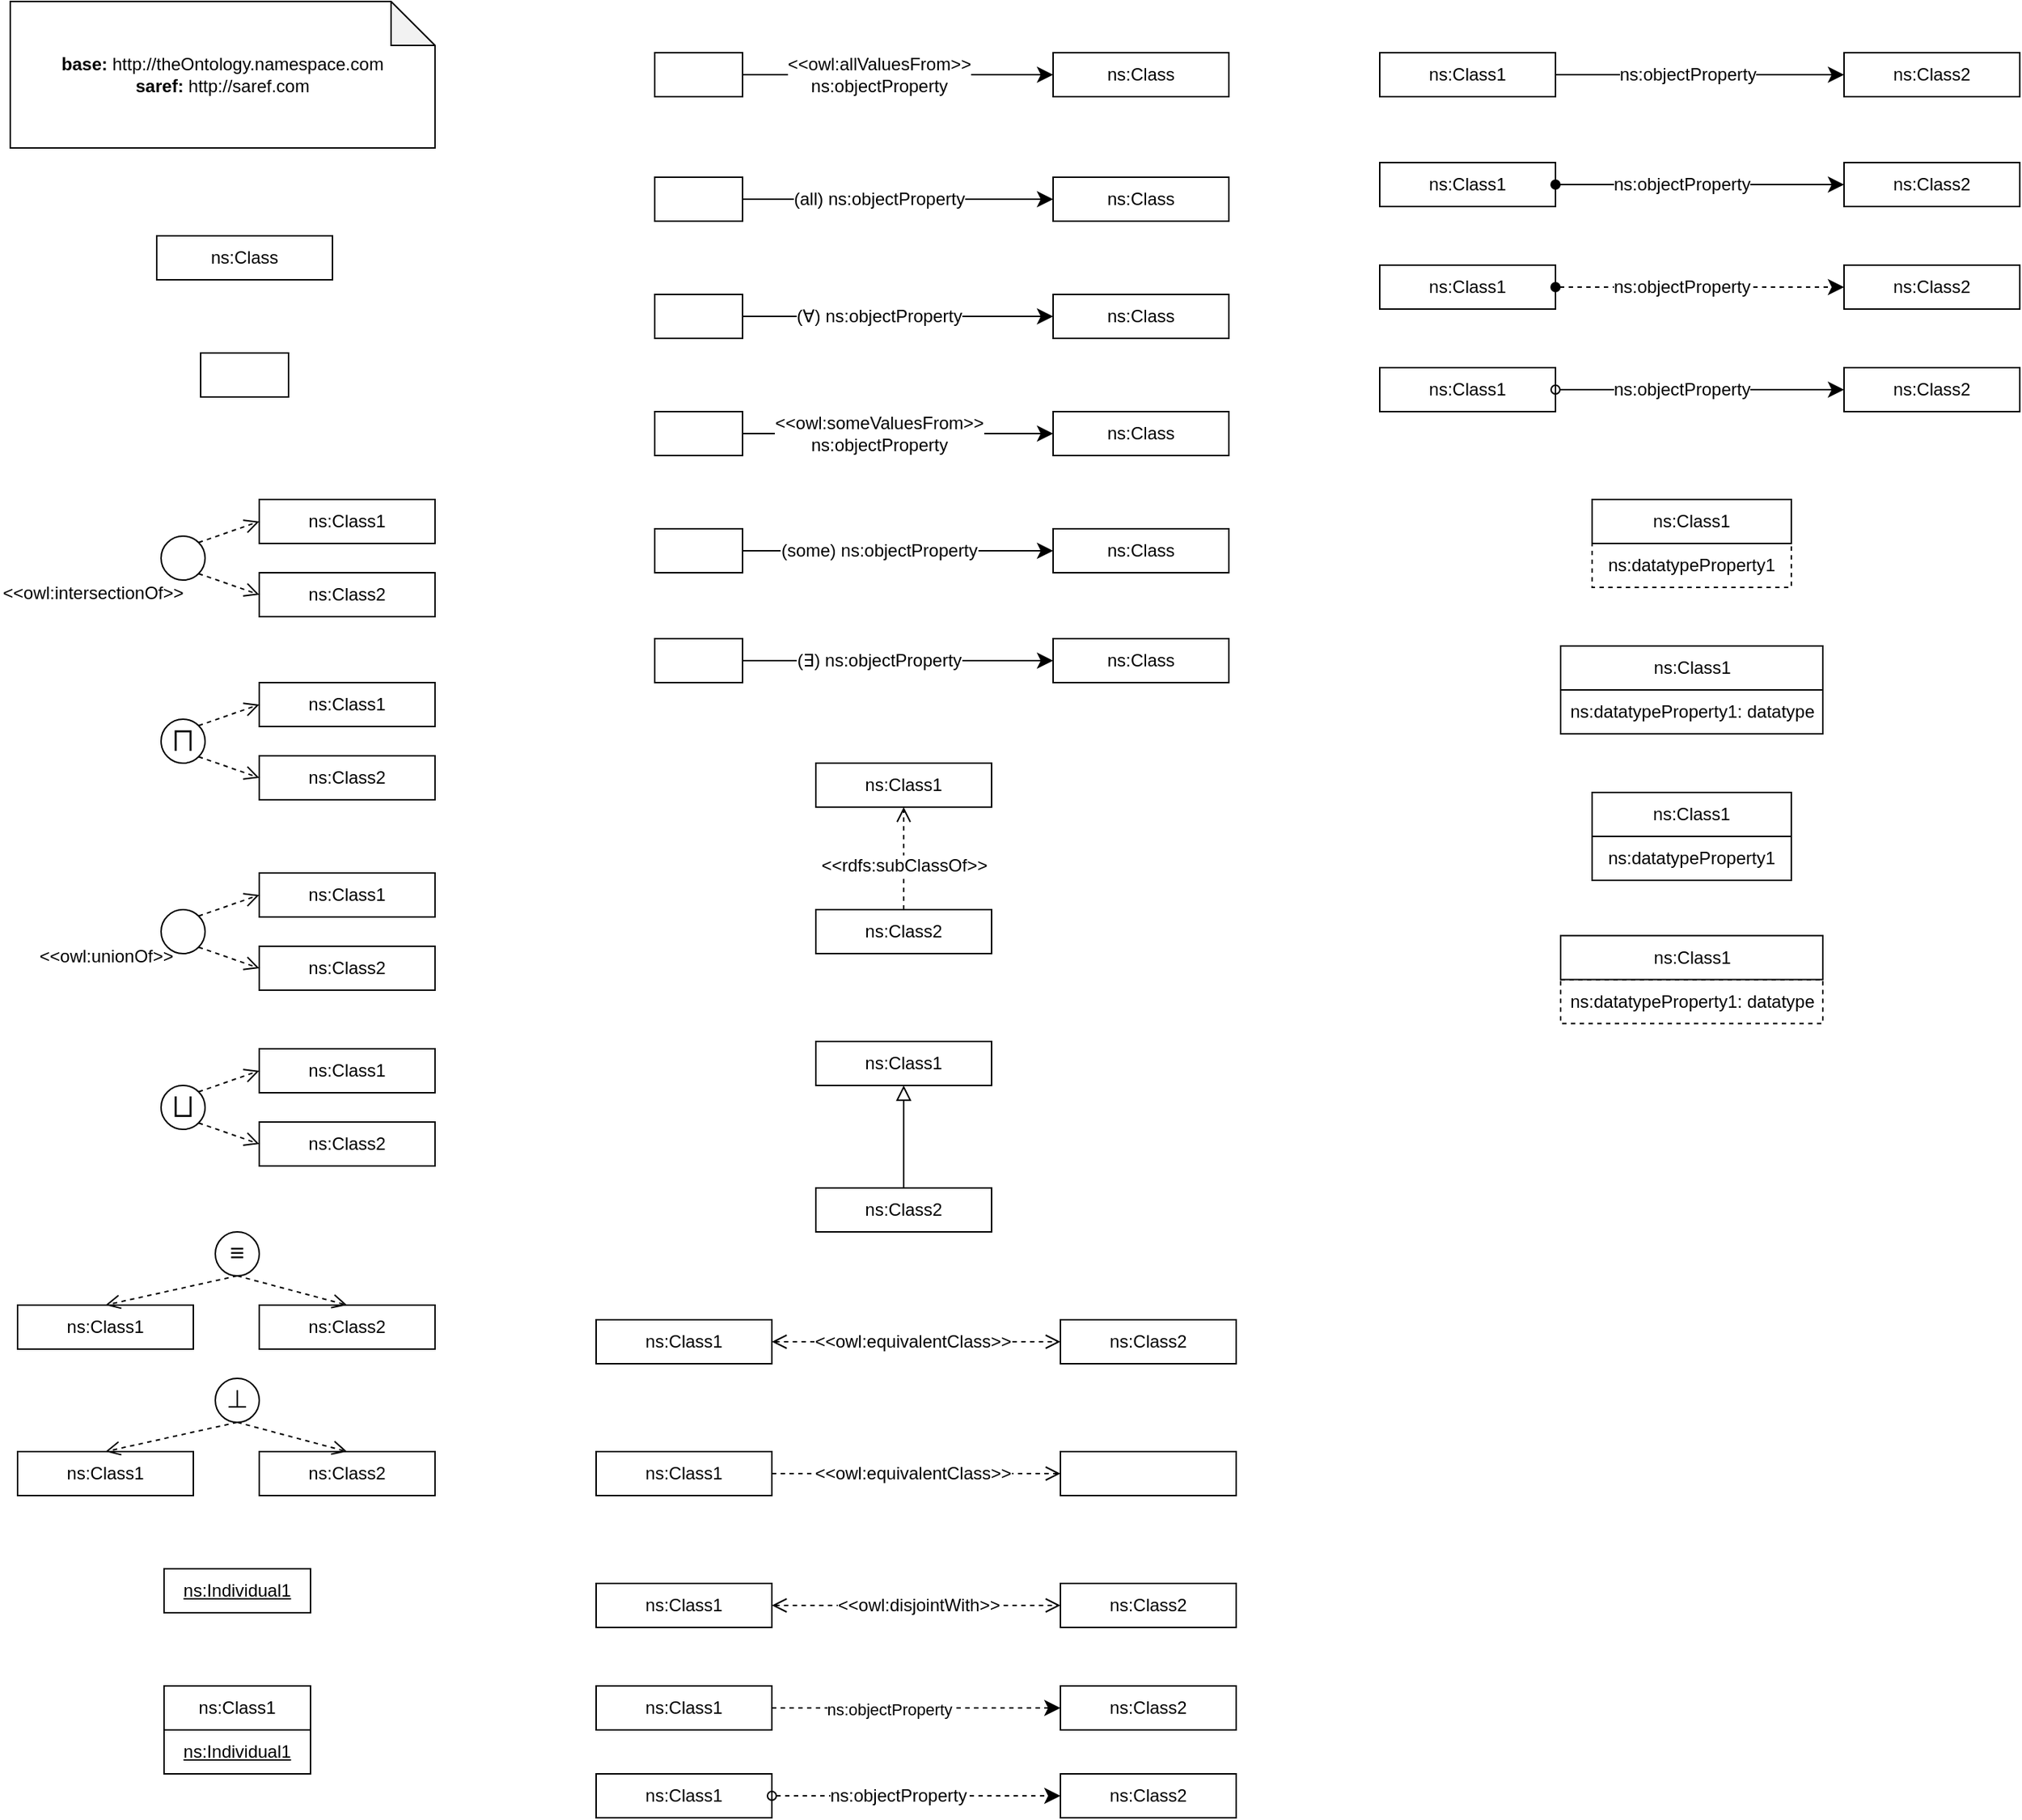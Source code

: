 <mxfile version="13.0.7" type="device"><diagram id="vLfYv7ldtUA15-8ShO6o" name="Page-1"><mxGraphModel dx="1426" dy="368" grid="1" gridSize="10" guides="1" tooltips="1" connect="1" arrows="1" fold="1" page="1" pageScale="1" pageWidth="827" pageHeight="1169" math="0" shadow="0"><root><mxCell id="0"/><mxCell id="1" parent="0"/><mxCell id="CpH8E8CzqwjmlPlX2AbG-1" value="&lt;div&gt;&lt;b&gt;base:&lt;/b&gt; http://theOntology.namespace.com&lt;/div&gt;&lt;div&gt;&lt;b&gt;saref:&lt;/b&gt; http://saref.com&lt;br&gt;&lt;/div&gt;" style="shape=note;whiteSpace=wrap;html=1;backgroundOutline=1;darkOpacity=0.05;" parent="1" vertex="1"><mxGeometry x="-740" y="40" width="290" height="100" as="geometry"/></mxCell><mxCell id="CpH8E8CzqwjmlPlX2AbG-3" value="" style="rounded=0;whiteSpace=wrap;html=1;snapToPoint=1;points=[[0.1,0],[0.2,0],[0.3,0],[0.4,0],[0.5,0],[0.6,0],[0.7,0],[0.8,0],[0.9,0],[0,0.1],[0,0.3],[0,0.5],[0,0.7],[0,0.9],[0.1,1],[0.2,1],[0.3,1],[0.4,1],[0.5,1],[0.6,1],[0.7,1],[0.8,1],[0.9,1],[1,0.1],[1,0.3],[1,0.5],[1,0.7],[1,0.9]];" parent="1" vertex="1"><mxGeometry x="-610" y="280" width="60" height="30" as="geometry"/></mxCell><mxCell id="RESOcm9XXwlTonsWA9ML-3" value="" style="ellipse;whiteSpace=wrap;html=1;aspect=fixed;" parent="1" vertex="1"><mxGeometry x="-637" y="405" width="30" height="30" as="geometry"/></mxCell><mxCell id="RESOcm9XXwlTonsWA9ML-4" value="ns:Class1" style="rounded=0;whiteSpace=wrap;html=1;snapToPoint=1;points=[[0.1,0],[0.2,0],[0.3,0],[0.4,0],[0.5,0],[0.6,0],[0.7,0],[0.8,0],[0.9,0],[0,0.1],[0,0.3],[0,0.5],[0,0.7],[0,0.9],[0.1,1],[0.2,1],[0.3,1],[0.4,1],[0.5,1],[0.6,1],[0.7,1],[0.8,1],[0.9,1],[1,0.1],[1,0.3],[1,0.5],[1,0.7],[1,0.9]];" parent="1" vertex="1"><mxGeometry x="-570" y="380" width="120" height="30" as="geometry"/></mxCell><mxCell id="RESOcm9XXwlTonsWA9ML-5" value="ns:Class2" style="rounded=0;whiteSpace=wrap;html=1;snapToPoint=1;points=[[0.1,0],[0.2,0],[0.3,0],[0.4,0],[0.5,0],[0.6,0],[0.7,0],[0.8,0],[0.9,0],[0,0.1],[0,0.3],[0,0.5],[0,0.7],[0,0.9],[0.1,1],[0.2,1],[0.3,1],[0.4,1],[0.5,1],[0.6,1],[0.7,1],[0.8,1],[0.9,1],[1,0.1],[1,0.3],[1,0.5],[1,0.7],[1,0.9]];" parent="1" vertex="1"><mxGeometry x="-570" y="430" width="120" height="30" as="geometry"/></mxCell><mxCell id="RESOcm9XXwlTonsWA9ML-6" value="" style="endArrow=open;html=1;fontColor=#000099;exitX=1;exitY=0;exitDx=0;exitDy=0;endFill=0;dashed=1;entryX=0;entryY=0.5;entryDx=0;entryDy=0;endSize=8;" parent="1" source="RESOcm9XXwlTonsWA9ML-3" target="RESOcm9XXwlTonsWA9ML-4" edge="1"><mxGeometry width="50" height="50" relative="1" as="geometry"><mxPoint x="-785" y="430" as="sourcePoint"/><mxPoint x="-627" y="430" as="targetPoint"/></mxGeometry></mxCell><mxCell id="RESOcm9XXwlTonsWA9ML-7" value="" style="endArrow=open;html=1;fontColor=#000099;exitX=1;exitY=1;exitDx=0;exitDy=0;endFill=0;dashed=1;entryX=0;entryY=0.5;entryDx=0;entryDy=0;endSize=8;" parent="1" source="RESOcm9XXwlTonsWA9ML-3" target="RESOcm9XXwlTonsWA9ML-5" edge="1"><mxGeometry width="50" height="50" relative="1" as="geometry"><mxPoint x="-601.393" y="419.393" as="sourcePoint"/><mxPoint x="-560" y="405" as="targetPoint"/></mxGeometry></mxCell><mxCell id="RESOcm9XXwlTonsWA9ML-8" value="&amp;lt;&amp;lt;owl:intersectionOf&amp;gt;&amp;gt;" style="text;whiteSpace=wrap;html=1;" parent="1" vertex="1"><mxGeometry x="-747" y="430" width="150" height="30" as="geometry"/></mxCell><mxCell id="RESOcm9XXwlTonsWA9ML-9" value="&lt;font style=&quot;font-size: 17px;&quot;&gt;⨅&lt;/font&gt;" style="ellipse;whiteSpace=wrap;html=1;aspect=fixed;fontSize=17;" parent="1" vertex="1"><mxGeometry x="-637" y="530" width="30" height="30" as="geometry"/></mxCell><mxCell id="RESOcm9XXwlTonsWA9ML-10" value="ns:Class1" style="rounded=0;whiteSpace=wrap;html=1;snapToPoint=1;points=[[0.1,0],[0.2,0],[0.3,0],[0.4,0],[0.5,0],[0.6,0],[0.7,0],[0.8,0],[0.9,0],[0,0.1],[0,0.3],[0,0.5],[0,0.7],[0,0.9],[0.1,1],[0.2,1],[0.3,1],[0.4,1],[0.5,1],[0.6,1],[0.7,1],[0.8,1],[0.9,1],[1,0.1],[1,0.3],[1,0.5],[1,0.7],[1,0.9]];" parent="1" vertex="1"><mxGeometry x="-570" y="505" width="120" height="30" as="geometry"/></mxCell><mxCell id="RESOcm9XXwlTonsWA9ML-11" value="ns:Class2" style="rounded=0;whiteSpace=wrap;html=1;snapToPoint=1;points=[[0.1,0],[0.2,0],[0.3,0],[0.4,0],[0.5,0],[0.6,0],[0.7,0],[0.8,0],[0.9,0],[0,0.1],[0,0.3],[0,0.5],[0,0.7],[0,0.9],[0.1,1],[0.2,1],[0.3,1],[0.4,1],[0.5,1],[0.6,1],[0.7,1],[0.8,1],[0.9,1],[1,0.1],[1,0.3],[1,0.5],[1,0.7],[1,0.9]];" parent="1" vertex="1"><mxGeometry x="-570" y="555" width="120" height="30" as="geometry"/></mxCell><mxCell id="RESOcm9XXwlTonsWA9ML-12" value="" style="endArrow=open;html=1;fontColor=#000099;exitX=1;exitY=0;exitDx=0;exitDy=0;endFill=0;dashed=1;entryX=0;entryY=0.5;entryDx=0;entryDy=0;endSize=8;" parent="1" source="RESOcm9XXwlTonsWA9ML-9" target="RESOcm9XXwlTonsWA9ML-10" edge="1"><mxGeometry width="50" height="50" relative="1" as="geometry"><mxPoint x="-785" y="555" as="sourcePoint"/><mxPoint x="-627" y="555" as="targetPoint"/></mxGeometry></mxCell><mxCell id="RESOcm9XXwlTonsWA9ML-13" value="" style="endArrow=open;html=1;fontColor=#000099;exitX=1;exitY=1;exitDx=0;exitDy=0;endFill=0;dashed=1;entryX=0;entryY=0.5;entryDx=0;entryDy=0;endSize=8;" parent="1" source="RESOcm9XXwlTonsWA9ML-9" target="RESOcm9XXwlTonsWA9ML-11" edge="1"><mxGeometry width="50" height="50" relative="1" as="geometry"><mxPoint x="-601.393" y="544.393" as="sourcePoint"/><mxPoint x="-560" y="530" as="targetPoint"/></mxGeometry></mxCell><mxCell id="RESOcm9XXwlTonsWA9ML-14" value="" style="ellipse;whiteSpace=wrap;html=1;aspect=fixed;" parent="1" vertex="1"><mxGeometry x="-637" y="660" width="30" height="30" as="geometry"/></mxCell><mxCell id="RESOcm9XXwlTonsWA9ML-15" value="ns:Class1" style="rounded=0;whiteSpace=wrap;html=1;snapToPoint=1;points=[[0.1,0],[0.2,0],[0.3,0],[0.4,0],[0.5,0],[0.6,0],[0.7,0],[0.8,0],[0.9,0],[0,0.1],[0,0.3],[0,0.5],[0,0.7],[0,0.9],[0.1,1],[0.2,1],[0.3,1],[0.4,1],[0.5,1],[0.6,1],[0.7,1],[0.8,1],[0.9,1],[1,0.1],[1,0.3],[1,0.5],[1,0.7],[1,0.9]];" parent="1" vertex="1"><mxGeometry x="-570" y="635" width="120" height="30" as="geometry"/></mxCell><mxCell id="RESOcm9XXwlTonsWA9ML-16" value="ns:Class2" style="rounded=0;whiteSpace=wrap;html=1;snapToPoint=1;points=[[0.1,0],[0.2,0],[0.3,0],[0.4,0],[0.5,0],[0.6,0],[0.7,0],[0.8,0],[0.9,0],[0,0.1],[0,0.3],[0,0.5],[0,0.7],[0,0.9],[0.1,1],[0.2,1],[0.3,1],[0.4,1],[0.5,1],[0.6,1],[0.7,1],[0.8,1],[0.9,1],[1,0.1],[1,0.3],[1,0.5],[1,0.7],[1,0.9]];" parent="1" vertex="1"><mxGeometry x="-570" y="685" width="120" height="30" as="geometry"/></mxCell><mxCell id="RESOcm9XXwlTonsWA9ML-17" value="" style="endArrow=open;html=1;fontColor=#000099;exitX=1;exitY=0;exitDx=0;exitDy=0;endFill=0;dashed=1;entryX=0;entryY=0.5;entryDx=0;entryDy=0;endSize=8;" parent="1" source="RESOcm9XXwlTonsWA9ML-14" target="RESOcm9XXwlTonsWA9ML-15" edge="1"><mxGeometry width="50" height="50" relative="1" as="geometry"><mxPoint x="-785" y="685" as="sourcePoint"/><mxPoint x="-627" y="685" as="targetPoint"/></mxGeometry></mxCell><mxCell id="RESOcm9XXwlTonsWA9ML-18" value="" style="endArrow=open;html=1;fontColor=#000099;exitX=1;exitY=1;exitDx=0;exitDy=0;endFill=0;dashed=1;entryX=0;entryY=0.5;entryDx=0;entryDy=0;endSize=8;" parent="1" source="RESOcm9XXwlTonsWA9ML-14" target="RESOcm9XXwlTonsWA9ML-16" edge="1"><mxGeometry width="50" height="50" relative="1" as="geometry"><mxPoint x="-601.393" y="674.393" as="sourcePoint"/><mxPoint x="-560" y="660" as="targetPoint"/></mxGeometry></mxCell><mxCell id="RESOcm9XXwlTonsWA9ML-19" value="&amp;lt;&amp;lt;owl:unionOf&amp;gt;&amp;gt;" style="text;whiteSpace=wrap;html=1;" parent="1" vertex="1"><mxGeometry x="-722" y="677.75" width="120" height="30" as="geometry"/></mxCell><mxCell id="RESOcm9XXwlTonsWA9ML-20" value="ns:Class" style="rounded=0;whiteSpace=wrap;html=1;snapToPoint=1;points=[[0.1,0],[0.2,0],[0.3,0],[0.4,0],[0.5,0],[0.6,0],[0.7,0],[0.8,0],[0.9,0],[0,0.1],[0,0.3],[0,0.5],[0,0.7],[0,0.9],[0.1,1],[0.2,1],[0.3,1],[0.4,1],[0.5,1],[0.6,1],[0.7,1],[0.8,1],[0.9,1],[1,0.1],[1,0.3],[1,0.5],[1,0.7],[1,0.9]];" parent="1" vertex="1"><mxGeometry x="-640" y="200" width="120" height="30" as="geometry"/></mxCell><mxCell id="RESOcm9XXwlTonsWA9ML-21" value="&lt;span class=&quot;st&quot;&gt;⨆&lt;/span&gt;" style="ellipse;whiteSpace=wrap;html=1;aspect=fixed;fontSize=17;" parent="1" vertex="1"><mxGeometry x="-637" y="780" width="30" height="30" as="geometry"/></mxCell><mxCell id="RESOcm9XXwlTonsWA9ML-22" value="ns:Class1" style="rounded=0;whiteSpace=wrap;html=1;snapToPoint=1;points=[[0.1,0],[0.2,0],[0.3,0],[0.4,0],[0.5,0],[0.6,0],[0.7,0],[0.8,0],[0.9,0],[0,0.1],[0,0.3],[0,0.5],[0,0.7],[0,0.9],[0.1,1],[0.2,1],[0.3,1],[0.4,1],[0.5,1],[0.6,1],[0.7,1],[0.8,1],[0.9,1],[1,0.1],[1,0.3],[1,0.5],[1,0.7],[1,0.9]];" parent="1" vertex="1"><mxGeometry x="-570" y="755" width="120" height="30" as="geometry"/></mxCell><mxCell id="RESOcm9XXwlTonsWA9ML-23" value="ns:Class2" style="rounded=0;whiteSpace=wrap;html=1;snapToPoint=1;points=[[0.1,0],[0.2,0],[0.3,0],[0.4,0],[0.5,0],[0.6,0],[0.7,0],[0.8,0],[0.9,0],[0,0.1],[0,0.3],[0,0.5],[0,0.7],[0,0.9],[0.1,1],[0.2,1],[0.3,1],[0.4,1],[0.5,1],[0.6,1],[0.7,1],[0.8,1],[0.9,1],[1,0.1],[1,0.3],[1,0.5],[1,0.7],[1,0.9]];" parent="1" vertex="1"><mxGeometry x="-570" y="805" width="120" height="30" as="geometry"/></mxCell><mxCell id="RESOcm9XXwlTonsWA9ML-24" value="" style="endArrow=open;html=1;fontColor=#000099;exitX=1;exitY=0;exitDx=0;exitDy=0;endFill=0;dashed=1;entryX=0;entryY=0.5;entryDx=0;entryDy=0;endSize=8;" parent="1" source="RESOcm9XXwlTonsWA9ML-21" target="RESOcm9XXwlTonsWA9ML-22" edge="1"><mxGeometry width="50" height="50" relative="1" as="geometry"><mxPoint x="-785" y="805" as="sourcePoint"/><mxPoint x="-627" y="805" as="targetPoint"/></mxGeometry></mxCell><mxCell id="RESOcm9XXwlTonsWA9ML-25" value="" style="endArrow=open;html=1;fontColor=#000099;exitX=1;exitY=1;exitDx=0;exitDy=0;endFill=0;dashed=1;entryX=0;entryY=0.5;entryDx=0;entryDy=0;endSize=8;" parent="1" source="RESOcm9XXwlTonsWA9ML-21" target="RESOcm9XXwlTonsWA9ML-23" edge="1"><mxGeometry width="50" height="50" relative="1" as="geometry"><mxPoint x="-601.393" y="794.393" as="sourcePoint"/><mxPoint x="-560" y="780" as="targetPoint"/></mxGeometry></mxCell><mxCell id="RESOcm9XXwlTonsWA9ML-26" value="≡" style="ellipse;whiteSpace=wrap;html=1;aspect=fixed;fontSize=17;" parent="1" vertex="1"><mxGeometry x="-600" y="880" width="30" height="30" as="geometry"/></mxCell><mxCell id="RESOcm9XXwlTonsWA9ML-27" value="ns:Class1" style="rounded=0;whiteSpace=wrap;html=1;snapToPoint=1;points=[[0.1,0],[0.2,0],[0.3,0],[0.4,0],[0.5,0],[0.6,0],[0.7,0],[0.8,0],[0.9,0],[0,0.1],[0,0.3],[0,0.5],[0,0.7],[0,0.9],[0.1,1],[0.2,1],[0.3,1],[0.4,1],[0.5,1],[0.6,1],[0.7,1],[0.8,1],[0.9,1],[1,0.1],[1,0.3],[1,0.5],[1,0.7],[1,0.9]];" parent="1" vertex="1"><mxGeometry x="-735" y="930" width="120" height="30" as="geometry"/></mxCell><mxCell id="RESOcm9XXwlTonsWA9ML-28" value="ns:Class2" style="rounded=0;whiteSpace=wrap;html=1;snapToPoint=1;points=[[0.1,0],[0.2,0],[0.3,0],[0.4,0],[0.5,0],[0.6,0],[0.7,0],[0.8,0],[0.9,0],[0,0.1],[0,0.3],[0,0.5],[0,0.7],[0,0.9],[0.1,1],[0.2,1],[0.3,1],[0.4,1],[0.5,1],[0.6,1],[0.7,1],[0.8,1],[0.9,1],[1,0.1],[1,0.3],[1,0.5],[1,0.7],[1,0.9]];" parent="1" vertex="1"><mxGeometry x="-570" y="930" width="120" height="30" as="geometry"/></mxCell><mxCell id="RESOcm9XXwlTonsWA9ML-29" value="" style="endArrow=open;html=1;fontColor=#000099;endFill=0;dashed=1;endSize=8;entryX=0.5;entryY=0;entryDx=0;entryDy=0;exitX=0.5;exitY=1;exitDx=0;exitDy=0;" parent="1" source="RESOcm9XXwlTonsWA9ML-26" target="RESOcm9XXwlTonsWA9ML-27" edge="1"><mxGeometry width="50" height="50" relative="1" as="geometry"><mxPoint x="-585" y="910.0" as="sourcePoint"/><mxPoint x="-735" y="920" as="targetPoint"/></mxGeometry></mxCell><mxCell id="RESOcm9XXwlTonsWA9ML-30" value="" style="endArrow=open;html=1;fontColor=#000099;endFill=0;dashed=1;entryX=0.5;entryY=0;entryDx=0;entryDy=0;endSize=8;exitX=0.5;exitY=1;exitDx=0;exitDy=0;" parent="1" source="RESOcm9XXwlTonsWA9ML-26" target="RESOcm9XXwlTonsWA9ML-28" edge="1"><mxGeometry width="50" height="50" relative="1" as="geometry"><mxPoint x="-530" y="906" as="sourcePoint"/><mxPoint x="-583" y="905" as="targetPoint"/></mxGeometry></mxCell><mxCell id="RESOcm9XXwlTonsWA9ML-31" value="⊥" style="ellipse;whiteSpace=wrap;html=1;aspect=fixed;fontSize=17;" parent="1" vertex="1"><mxGeometry x="-600" y="980" width="30" height="30" as="geometry"/></mxCell><mxCell id="RESOcm9XXwlTonsWA9ML-32" value="ns:Class1" style="rounded=0;whiteSpace=wrap;html=1;snapToPoint=1;points=[[0.1,0],[0.2,0],[0.3,0],[0.4,0],[0.5,0],[0.6,0],[0.7,0],[0.8,0],[0.9,0],[0,0.1],[0,0.3],[0,0.5],[0,0.7],[0,0.9],[0.1,1],[0.2,1],[0.3,1],[0.4,1],[0.5,1],[0.6,1],[0.7,1],[0.8,1],[0.9,1],[1,0.1],[1,0.3],[1,0.5],[1,0.7],[1,0.9]];" parent="1" vertex="1"><mxGeometry x="-735" y="1030" width="120" height="30" as="geometry"/></mxCell><mxCell id="RESOcm9XXwlTonsWA9ML-33" value="ns:Class2" style="rounded=0;whiteSpace=wrap;html=1;snapToPoint=1;points=[[0.1,0],[0.2,0],[0.3,0],[0.4,0],[0.5,0],[0.6,0],[0.7,0],[0.8,0],[0.9,0],[0,0.1],[0,0.3],[0,0.5],[0,0.7],[0,0.9],[0.1,1],[0.2,1],[0.3,1],[0.4,1],[0.5,1],[0.6,1],[0.7,1],[0.8,1],[0.9,1],[1,0.1],[1,0.3],[1,0.5],[1,0.7],[1,0.9]];" parent="1" vertex="1"><mxGeometry x="-570" y="1030" width="120" height="30" as="geometry"/></mxCell><mxCell id="RESOcm9XXwlTonsWA9ML-34" value="" style="endArrow=open;html=1;fontColor=#000099;endFill=0;dashed=1;endSize=8;entryX=0.5;entryY=0;entryDx=0;entryDy=0;exitX=0.5;exitY=1;exitDx=0;exitDy=0;" parent="1" source="RESOcm9XXwlTonsWA9ML-31" target="RESOcm9XXwlTonsWA9ML-32" edge="1"><mxGeometry width="50" height="50" relative="1" as="geometry"><mxPoint x="-585.0" y="1010" as="sourcePoint"/><mxPoint x="-735" y="1020" as="targetPoint"/></mxGeometry></mxCell><mxCell id="RESOcm9XXwlTonsWA9ML-35" value="" style="endArrow=open;html=1;fontColor=#000099;endFill=0;dashed=1;entryX=0.5;entryY=0;entryDx=0;entryDy=0;endSize=8;exitX=0.5;exitY=1;exitDx=0;exitDy=0;" parent="1" source="RESOcm9XXwlTonsWA9ML-31" target="RESOcm9XXwlTonsWA9ML-33" edge="1"><mxGeometry width="50" height="50" relative="1" as="geometry"><mxPoint x="-530" y="1006" as="sourcePoint"/><mxPoint x="-583" y="1005" as="targetPoint"/></mxGeometry></mxCell><mxCell id="CNnRpFoCZ1NMO9MdKtey-1" value="&lt;u&gt;ns:Individual1&lt;/u&gt;" style="rounded=0;whiteSpace=wrap;html=1;snapToPoint=1;points=[[0.1,0],[0.2,0],[0.3,0],[0.4,0],[0.5,0],[0.6,0],[0.7,0],[0.8,0],[0.9,0],[0,0.1],[0,0.3],[0,0.5],[0,0.7],[0,0.9],[0.1,1],[0.2,1],[0.3,1],[0.4,1],[0.5,1],[0.6,1],[0.7,1],[0.8,1],[0.9,1],[1,0.1],[1,0.3],[1,0.5],[1,0.7],[1,0.9]];" parent="1" vertex="1"><mxGeometry x="-635" y="1110" width="100" height="30" as="geometry"/></mxCell><mxCell id="CNnRpFoCZ1NMO9MdKtey-2" value="ns:Class1" style="rounded=0;whiteSpace=wrap;html=1;snapToPoint=1;points=[[0.1,0],[0.2,0],[0.3,0],[0.4,0],[0.5,0],[0.6,0],[0.7,0],[0.8,0],[0.9,0],[0,0.1],[0,0.3],[0,0.5],[0,0.7],[0,0.9],[0.1,1],[0.2,1],[0.3,1],[0.4,1],[0.5,1],[0.6,1],[0.7,1],[0.8,1],[0.9,1],[1,0.1],[1,0.3],[1,0.5],[1,0.7],[1,0.9]];" parent="1" vertex="1"><mxGeometry x="-635" y="1190" width="100" height="30" as="geometry"/></mxCell><mxCell id="CNnRpFoCZ1NMO9MdKtey-3" value="&lt;u&gt;ns:Individual1&lt;/u&gt;" style="rounded=0;whiteSpace=wrap;html=1;snapToPoint=1;points=[[0.1,0],[0.2,0],[0.3,0],[0.4,0],[0.5,0],[0.6,0],[0.7,0],[0.8,0],[0.9,0],[0,0.1],[0,0.3],[0,0.5],[0,0.7],[0,0.9],[0.1,1],[0.2,1],[0.3,1],[0.4,1],[0.5,1],[0.6,1],[0.7,1],[0.8,1],[0.9,1],[1,0.1],[1,0.3],[1,0.5],[1,0.7],[1,0.9]];" parent="1" vertex="1"><mxGeometry x="-635" y="1220" width="100" height="30" as="geometry"/></mxCell><mxCell id="CNnRpFoCZ1NMO9MdKtey-4" value="" style="rounded=0;whiteSpace=wrap;html=1;snapToPoint=1;points=[[0.1,0],[0.2,0],[0.3,0],[0.4,0],[0.5,0],[0.6,0],[0.7,0],[0.8,0],[0.9,0],[0,0.1],[0,0.3],[0,0.5],[0,0.7],[0,0.9],[0.1,1],[0.2,1],[0.3,1],[0.4,1],[0.5,1],[0.6,1],[0.7,1],[0.8,1],[0.9,1],[1,0.1],[1,0.3],[1,0.5],[1,0.7],[1,0.9]];" parent="1" vertex="1"><mxGeometry x="-300" y="75" width="60" height="30" as="geometry"/></mxCell><mxCell id="CNnRpFoCZ1NMO9MdKtey-5" value="ns:Class" style="rounded=0;whiteSpace=wrap;html=1;snapToPoint=1;points=[[0.1,0],[0.2,0],[0.3,0],[0.4,0],[0.5,0],[0.6,0],[0.7,0],[0.8,0],[0.9,0],[0,0.1],[0,0.3],[0,0.5],[0,0.7],[0,0.9],[0.1,1],[0.2,1],[0.3,1],[0.4,1],[0.5,1],[0.6,1],[0.7,1],[0.8,1],[0.9,1],[1,0.1],[1,0.3],[1,0.5],[1,0.7],[1,0.9]];" parent="1" vertex="1"><mxGeometry x="-28" y="75" width="120" height="30" as="geometry"/></mxCell><mxCell id="CNnRpFoCZ1NMO9MdKtey-6" value="" style="endArrow=classic;html=1;exitX=1;exitY=0.5;exitDx=0;exitDy=0;entryX=0;entryY=0.5;entryDx=0;entryDy=0;endSize=8;" parent="1" source="CNnRpFoCZ1NMO9MdKtey-4" target="CNnRpFoCZ1NMO9MdKtey-5" edge="1"><mxGeometry width="50" height="50" relative="1" as="geometry"><mxPoint x="-105" y="305" as="sourcePoint"/><mxPoint x="-55" y="255" as="targetPoint"/></mxGeometry></mxCell><mxCell id="CNnRpFoCZ1NMO9MdKtey-7" value="&lt;div&gt;&lt;div&gt;&amp;lt;&amp;lt;owl:allValuesFrom&amp;gt;&amp;gt;&lt;/div&gt;ns:objectProperty&lt;/div&gt;" style="text;html=1;align=center;verticalAlign=middle;resizable=0;points=[];labelBackgroundColor=#ffffff;" parent="CNnRpFoCZ1NMO9MdKtey-6" vertex="1" connectable="0"><mxGeometry x="-0.127" relative="1" as="geometry"><mxPoint as="offset"/></mxGeometry></mxCell><mxCell id="CNnRpFoCZ1NMO9MdKtey-8" value="" style="rounded=0;whiteSpace=wrap;html=1;snapToPoint=1;points=[[0.1,0],[0.2,0],[0.3,0],[0.4,0],[0.5,0],[0.6,0],[0.7,0],[0.8,0],[0.9,0],[0,0.1],[0,0.3],[0,0.5],[0,0.7],[0,0.9],[0.1,1],[0.2,1],[0.3,1],[0.4,1],[0.5,1],[0.6,1],[0.7,1],[0.8,1],[0.9,1],[1,0.1],[1,0.3],[1,0.5],[1,0.7],[1,0.9]];" parent="1" vertex="1"><mxGeometry x="-300" y="160" width="60" height="30" as="geometry"/></mxCell><mxCell id="CNnRpFoCZ1NMO9MdKtey-9" value="ns:Class" style="rounded=0;whiteSpace=wrap;html=1;snapToPoint=1;points=[[0.1,0],[0.2,0],[0.3,0],[0.4,0],[0.5,0],[0.6,0],[0.7,0],[0.8,0],[0.9,0],[0,0.1],[0,0.3],[0,0.5],[0,0.7],[0,0.9],[0.1,1],[0.2,1],[0.3,1],[0.4,1],[0.5,1],[0.6,1],[0.7,1],[0.8,1],[0.9,1],[1,0.1],[1,0.3],[1,0.5],[1,0.7],[1,0.9]];" parent="1" vertex="1"><mxGeometry x="-28" y="160" width="120" height="30" as="geometry"/></mxCell><mxCell id="CNnRpFoCZ1NMO9MdKtey-10" value="" style="endArrow=classic;html=1;exitX=1;exitY=0.5;exitDx=0;exitDy=0;endSize=8;entryX=0;entryY=0.5;entryDx=0;entryDy=0;" parent="1" source="CNnRpFoCZ1NMO9MdKtey-8" target="CNnRpFoCZ1NMO9MdKtey-9" edge="1"><mxGeometry width="50" height="50" relative="1" as="geometry"><mxPoint x="-105" y="390" as="sourcePoint"/><mxPoint x="-45" y="180" as="targetPoint"/></mxGeometry></mxCell><mxCell id="CNnRpFoCZ1NMO9MdKtey-11" value="(all) ns:objectProperty" style="text;html=1;align=center;verticalAlign=middle;resizable=0;points=[];labelBackgroundColor=#ffffff;" parent="CNnRpFoCZ1NMO9MdKtey-10" vertex="1" connectable="0"><mxGeometry x="-0.127" relative="1" as="geometry"><mxPoint as="offset"/></mxGeometry></mxCell><mxCell id="CNnRpFoCZ1NMO9MdKtey-12" value="" style="rounded=0;whiteSpace=wrap;html=1;snapToPoint=1;points=[[0.1,0],[0.2,0],[0.3,0],[0.4,0],[0.5,0],[0.6,0],[0.7,0],[0.8,0],[0.9,0],[0,0.1],[0,0.3],[0,0.5],[0,0.7],[0,0.9],[0.1,1],[0.2,1],[0.3,1],[0.4,1],[0.5,1],[0.6,1],[0.7,1],[0.8,1],[0.9,1],[1,0.1],[1,0.3],[1,0.5],[1,0.7],[1,0.9]];" parent="1" vertex="1"><mxGeometry x="-300" y="240" width="60" height="30" as="geometry"/></mxCell><mxCell id="CNnRpFoCZ1NMO9MdKtey-13" value="ns:Class" style="rounded=0;whiteSpace=wrap;html=1;snapToPoint=1;points=[[0.1,0],[0.2,0],[0.3,0],[0.4,0],[0.5,0],[0.6,0],[0.7,0],[0.8,0],[0.9,0],[0,0.1],[0,0.3],[0,0.5],[0,0.7],[0,0.9],[0.1,1],[0.2,1],[0.3,1],[0.4,1],[0.5,1],[0.6,1],[0.7,1],[0.8,1],[0.9,1],[1,0.1],[1,0.3],[1,0.5],[1,0.7],[1,0.9]];" parent="1" vertex="1"><mxGeometry x="-28" y="240" width="120" height="30" as="geometry"/></mxCell><mxCell id="CNnRpFoCZ1NMO9MdKtey-14" value="" style="endArrow=classic;html=1;exitX=1;exitY=0.5;exitDx=0;exitDy=0;entryX=0;entryY=0.5;entryDx=0;entryDy=0;endSize=8;" parent="1" source="CNnRpFoCZ1NMO9MdKtey-12" target="CNnRpFoCZ1NMO9MdKtey-13" edge="1"><mxGeometry width="50" height="50" relative="1" as="geometry"><mxPoint x="-105" y="470" as="sourcePoint"/><mxPoint x="-55" y="420" as="targetPoint"/></mxGeometry></mxCell><mxCell id="CNnRpFoCZ1NMO9MdKtey-15" value="&lt;div&gt;(&lt;span class=&quot;ILfuVd NA6bn&quot;&gt;&lt;span class=&quot;e24Kjd&quot;&gt;∀&lt;/span&gt;&lt;/span&gt;) ns:objectProperty&lt;/div&gt;" style="text;html=1;align=center;verticalAlign=middle;resizable=0;points=[];labelBackgroundColor=#ffffff;" parent="CNnRpFoCZ1NMO9MdKtey-14" vertex="1" connectable="0"><mxGeometry x="-0.127" relative="1" as="geometry"><mxPoint as="offset"/></mxGeometry></mxCell><mxCell id="CNnRpFoCZ1NMO9MdKtey-16" value="" style="rounded=0;whiteSpace=wrap;html=1;snapToPoint=1;points=[[0.1,0],[0.2,0],[0.3,0],[0.4,0],[0.5,0],[0.6,0],[0.7,0],[0.8,0],[0.9,0],[0,0.1],[0,0.3],[0,0.5],[0,0.7],[0,0.9],[0.1,1],[0.2,1],[0.3,1],[0.4,1],[0.5,1],[0.6,1],[0.7,1],[0.8,1],[0.9,1],[1,0.1],[1,0.3],[1,0.5],[1,0.7],[1,0.9]];" parent="1" vertex="1"><mxGeometry x="-300" y="320" width="60" height="30" as="geometry"/></mxCell><mxCell id="CNnRpFoCZ1NMO9MdKtey-17" value="ns:Class" style="rounded=0;whiteSpace=wrap;html=1;snapToPoint=1;points=[[0.1,0],[0.2,0],[0.3,0],[0.4,0],[0.5,0],[0.6,0],[0.7,0],[0.8,0],[0.9,0],[0,0.1],[0,0.3],[0,0.5],[0,0.7],[0,0.9],[0.1,1],[0.2,1],[0.3,1],[0.4,1],[0.5,1],[0.6,1],[0.7,1],[0.8,1],[0.9,1],[1,0.1],[1,0.3],[1,0.5],[1,0.7],[1,0.9]];" parent="1" vertex="1"><mxGeometry x="-28" y="320" width="120" height="30" as="geometry"/></mxCell><mxCell id="CNnRpFoCZ1NMO9MdKtey-18" value="" style="endArrow=classic;html=1;exitX=1;exitY=0.5;exitDx=0;exitDy=0;entryX=0;entryY=0.5;entryDx=0;entryDy=0;endSize=8;" parent="1" source="CNnRpFoCZ1NMO9MdKtey-16" target="CNnRpFoCZ1NMO9MdKtey-17" edge="1"><mxGeometry width="50" height="50" relative="1" as="geometry"><mxPoint x="-105" y="550" as="sourcePoint"/><mxPoint x="-55" y="500" as="targetPoint"/></mxGeometry></mxCell><mxCell id="CNnRpFoCZ1NMO9MdKtey-19" value="&lt;div&gt;&lt;div&gt;&amp;lt;&amp;lt;owl:someValuesFrom&amp;gt;&amp;gt;&lt;/div&gt;ns:objectProperty&lt;/div&gt;" style="text;html=1;align=center;verticalAlign=middle;resizable=0;points=[];labelBackgroundColor=#ffffff;" parent="CNnRpFoCZ1NMO9MdKtey-18" vertex="1" connectable="0"><mxGeometry x="-0.127" relative="1" as="geometry"><mxPoint as="offset"/></mxGeometry></mxCell><mxCell id="CNnRpFoCZ1NMO9MdKtey-20" value="" style="rounded=0;whiteSpace=wrap;html=1;snapToPoint=1;points=[[0.1,0],[0.2,0],[0.3,0],[0.4,0],[0.5,0],[0.6,0],[0.7,0],[0.8,0],[0.9,0],[0,0.1],[0,0.3],[0,0.5],[0,0.7],[0,0.9],[0.1,1],[0.2,1],[0.3,1],[0.4,1],[0.5,1],[0.6,1],[0.7,1],[0.8,1],[0.9,1],[1,0.1],[1,0.3],[1,0.5],[1,0.7],[1,0.9]];" parent="1" vertex="1"><mxGeometry x="-300" y="400" width="60" height="30" as="geometry"/></mxCell><mxCell id="CNnRpFoCZ1NMO9MdKtey-21" value="ns:Class" style="rounded=0;whiteSpace=wrap;html=1;snapToPoint=1;points=[[0.1,0],[0.2,0],[0.3,0],[0.4,0],[0.5,0],[0.6,0],[0.7,0],[0.8,0],[0.9,0],[0,0.1],[0,0.3],[0,0.5],[0,0.7],[0,0.9],[0.1,1],[0.2,1],[0.3,1],[0.4,1],[0.5,1],[0.6,1],[0.7,1],[0.8,1],[0.9,1],[1,0.1],[1,0.3],[1,0.5],[1,0.7],[1,0.9]];" parent="1" vertex="1"><mxGeometry x="-28" y="400" width="120" height="30" as="geometry"/></mxCell><mxCell id="CNnRpFoCZ1NMO9MdKtey-22" value="" style="endArrow=classic;html=1;exitX=1;exitY=0.5;exitDx=0;exitDy=0;entryX=0;entryY=0.5;entryDx=0;entryDy=0;endSize=8;" parent="1" source="CNnRpFoCZ1NMO9MdKtey-20" target="CNnRpFoCZ1NMO9MdKtey-21" edge="1"><mxGeometry width="50" height="50" relative="1" as="geometry"><mxPoint x="-105" y="630" as="sourcePoint"/><mxPoint x="-55" y="580" as="targetPoint"/></mxGeometry></mxCell><mxCell id="CNnRpFoCZ1NMO9MdKtey-23" value="(some) ns:objectProperty" style="text;html=1;align=center;verticalAlign=middle;resizable=0;points=[];labelBackgroundColor=#ffffff;" parent="CNnRpFoCZ1NMO9MdKtey-22" vertex="1" connectable="0"><mxGeometry x="-0.127" relative="1" as="geometry"><mxPoint as="offset"/></mxGeometry></mxCell><mxCell id="CNnRpFoCZ1NMO9MdKtey-24" value="" style="rounded=0;whiteSpace=wrap;html=1;snapToPoint=1;points=[[0.1,0],[0.2,0],[0.3,0],[0.4,0],[0.5,0],[0.6,0],[0.7,0],[0.8,0],[0.9,0],[0,0.1],[0,0.3],[0,0.5],[0,0.7],[0,0.9],[0.1,1],[0.2,1],[0.3,1],[0.4,1],[0.5,1],[0.6,1],[0.7,1],[0.8,1],[0.9,1],[1,0.1],[1,0.3],[1,0.5],[1,0.7],[1,0.9]];" parent="1" vertex="1"><mxGeometry x="-300" y="475" width="60" height="30" as="geometry"/></mxCell><mxCell id="CNnRpFoCZ1NMO9MdKtey-25" value="ns:Class" style="rounded=0;whiteSpace=wrap;html=1;snapToPoint=1;points=[[0.1,0],[0.2,0],[0.3,0],[0.4,0],[0.5,0],[0.6,0],[0.7,0],[0.8,0],[0.9,0],[0,0.1],[0,0.3],[0,0.5],[0,0.7],[0,0.9],[0.1,1],[0.2,1],[0.3,1],[0.4,1],[0.5,1],[0.6,1],[0.7,1],[0.8,1],[0.9,1],[1,0.1],[1,0.3],[1,0.5],[1,0.7],[1,0.9]];" parent="1" vertex="1"><mxGeometry x="-28" y="475" width="120" height="30" as="geometry"/></mxCell><mxCell id="CNnRpFoCZ1NMO9MdKtey-26" value="" style="endArrow=classic;html=1;exitX=1;exitY=0.5;exitDx=0;exitDy=0;entryX=0;entryY=0.5;entryDx=0;entryDy=0;endSize=8;" parent="1" source="CNnRpFoCZ1NMO9MdKtey-24" target="CNnRpFoCZ1NMO9MdKtey-25" edge="1"><mxGeometry width="50" height="50" relative="1" as="geometry"><mxPoint x="-105" y="705" as="sourcePoint"/><mxPoint x="-55" y="655" as="targetPoint"/></mxGeometry></mxCell><mxCell id="CNnRpFoCZ1NMO9MdKtey-27" value="&lt;div&gt;(&lt;span class=&quot;ILfuVd NA6bn&quot;&gt;&lt;span class=&quot;e24Kjd&quot;&gt;∃&lt;/span&gt;&lt;/span&gt;) ns:objectProperty&lt;/div&gt;" style="text;html=1;align=center;verticalAlign=middle;resizable=0;points=[];labelBackgroundColor=#ffffff;" parent="CNnRpFoCZ1NMO9MdKtey-26" vertex="1" connectable="0"><mxGeometry x="-0.127" relative="1" as="geometry"><mxPoint as="offset"/></mxGeometry></mxCell><mxCell id="CNnRpFoCZ1NMO9MdKtey-28" value="" style="endArrow=open;html=1;fontColor=#000099;exitX=0.5;exitY=0;exitDx=0;exitDy=0;endFill=0;dashed=1;entryX=0.5;entryY=1;entryDx=0;entryDy=0;endSize=8;" parent="1" source="CNnRpFoCZ1NMO9MdKtey-31" target="CNnRpFoCZ1NMO9MdKtey-30" edge="1"><mxGeometry width="50" height="50" relative="1" as="geometry"><mxPoint x="-415" y="600" as="sourcePoint"/><mxPoint x="-257.0" y="600" as="targetPoint"/></mxGeometry></mxCell><mxCell id="CNnRpFoCZ1NMO9MdKtey-29" value="&amp;lt;&amp;lt;rdfs:subClassOf&amp;gt;&amp;gt;" style="text;html=1;align=center;verticalAlign=middle;resizable=0;points=[];fontColor=#000000;labelBackgroundColor=#ffffff;" parent="CNnRpFoCZ1NMO9MdKtey-28" vertex="1" connectable="0"><mxGeometry x="-0.328" relative="1" as="geometry"><mxPoint y="-7.14" as="offset"/></mxGeometry></mxCell><mxCell id="CNnRpFoCZ1NMO9MdKtey-30" value="ns:Class1" style="rounded=0;whiteSpace=wrap;html=1;snapToPoint=1;points=[[0.1,0],[0.2,0],[0.3,0],[0.4,0],[0.5,0],[0.6,0],[0.7,0],[0.8,0],[0.9,0],[0,0.1],[0,0.3],[0,0.5],[0,0.7],[0,0.9],[0.1,1],[0.2,1],[0.3,1],[0.4,1],[0.5,1],[0.6,1],[0.7,1],[0.8,1],[0.9,1],[1,0.1],[1,0.3],[1,0.5],[1,0.7],[1,0.9]];" parent="1" vertex="1"><mxGeometry x="-190" y="560" width="120" height="30" as="geometry"/></mxCell><mxCell id="CNnRpFoCZ1NMO9MdKtey-31" value="ns:Class2" style="rounded=0;whiteSpace=wrap;html=1;snapToPoint=1;points=[[0.1,0],[0.2,0],[0.3,0],[0.4,0],[0.5,0],[0.6,0],[0.7,0],[0.8,0],[0.9,0],[0,0.1],[0,0.3],[0,0.5],[0,0.7],[0,0.9],[0.1,1],[0.2,1],[0.3,1],[0.4,1],[0.5,1],[0.6,1],[0.7,1],[0.8,1],[0.9,1],[1,0.1],[1,0.3],[1,0.5],[1,0.7],[1,0.9]];" parent="1" vertex="1"><mxGeometry x="-190" y="660" width="120" height="30" as="geometry"/></mxCell><mxCell id="CNnRpFoCZ1NMO9MdKtey-32" value="" style="endArrow=block;html=1;fontColor=#000099;exitX=0.5;exitY=0;exitDx=0;exitDy=0;endFill=0;entryX=0.5;entryY=1;entryDx=0;entryDy=0;endSize=8;" parent="1" source="CNnRpFoCZ1NMO9MdKtey-34" target="CNnRpFoCZ1NMO9MdKtey-33" edge="1"><mxGeometry width="50" height="50" relative="1" as="geometry"><mxPoint x="-415" y="790" as="sourcePoint"/><mxPoint x="-257.0" y="790" as="targetPoint"/></mxGeometry></mxCell><mxCell id="CNnRpFoCZ1NMO9MdKtey-33" value="ns:Class1" style="rounded=0;whiteSpace=wrap;html=1;snapToPoint=1;points=[[0.1,0],[0.2,0],[0.3,0],[0.4,0],[0.5,0],[0.6,0],[0.7,0],[0.8,0],[0.9,0],[0,0.1],[0,0.3],[0,0.5],[0,0.7],[0,0.9],[0.1,1],[0.2,1],[0.3,1],[0.4,1],[0.5,1],[0.6,1],[0.7,1],[0.8,1],[0.9,1],[1,0.1],[1,0.3],[1,0.5],[1,0.7],[1,0.9]];" parent="1" vertex="1"><mxGeometry x="-190" y="750" width="120" height="30" as="geometry"/></mxCell><mxCell id="CNnRpFoCZ1NMO9MdKtey-34" value="ns:Class2" style="rounded=0;whiteSpace=wrap;html=1;snapToPoint=1;points=[[0.1,0],[0.2,0],[0.3,0],[0.4,0],[0.5,0],[0.6,0],[0.7,0],[0.8,0],[0.9,0],[0,0.1],[0,0.3],[0,0.5],[0,0.7],[0,0.9],[0.1,1],[0.2,1],[0.3,1],[0.4,1],[0.5,1],[0.6,1],[0.7,1],[0.8,1],[0.9,1],[1,0.1],[1,0.3],[1,0.5],[1,0.7],[1,0.9]];" parent="1" vertex="1"><mxGeometry x="-190" y="850" width="120" height="30" as="geometry"/></mxCell><mxCell id="CNnRpFoCZ1NMO9MdKtey-35" value="" style="endArrow=open;html=1;fontColor=#000099;exitX=1;exitY=0.5;exitDx=0;exitDy=0;endFill=0;dashed=1;entryX=0;entryY=0.5;entryDx=0;entryDy=0;endSize=8;startArrow=open;startFill=0;startSize=8;" parent="1" source="CNnRpFoCZ1NMO9MdKtey-38" target="CNnRpFoCZ1NMO9MdKtey-37" edge="1"><mxGeometry width="50" height="50" relative="1" as="geometry"><mxPoint x="-275" y="1005" as="sourcePoint"/><mxPoint x="-110.0" y="1018.0" as="targetPoint"/></mxGeometry></mxCell><mxCell id="CNnRpFoCZ1NMO9MdKtey-36" value="&amp;lt;&amp;lt;owl:equivalentClass&amp;gt;&amp;gt;" style="text;html=1;align=center;verticalAlign=middle;resizable=0;points=[];fontColor=#000000;labelBackgroundColor=#ffffff;" parent="CNnRpFoCZ1NMO9MdKtey-35" vertex="1" connectable="0"><mxGeometry x="-0.328" relative="1" as="geometry"><mxPoint x="29.29" as="offset"/></mxGeometry></mxCell><mxCell id="CNnRpFoCZ1NMO9MdKtey-37" value="ns:Class2" style="rounded=0;whiteSpace=wrap;html=1;snapToPoint=1;points=[[0.1,0],[0.2,0],[0.3,0],[0.4,0],[0.5,0],[0.6,0],[0.7,0],[0.8,0],[0.9,0],[0,0.1],[0,0.3],[0,0.5],[0,0.7],[0,0.9],[0.1,1],[0.2,1],[0.3,1],[0.4,1],[0.5,1],[0.6,1],[0.7,1],[0.8,1],[0.9,1],[1,0.1],[1,0.3],[1,0.5],[1,0.7],[1,0.9]];" parent="1" vertex="1"><mxGeometry x="-23" y="940" width="120" height="30" as="geometry"/></mxCell><mxCell id="CNnRpFoCZ1NMO9MdKtey-38" value="ns:Class1" style="rounded=0;whiteSpace=wrap;html=1;snapToPoint=1;points=[[0.1,0],[0.2,0],[0.3,0],[0.4,0],[0.5,0],[0.6,0],[0.7,0],[0.8,0],[0.9,0],[0,0.1],[0,0.3],[0,0.5],[0,0.7],[0,0.9],[0.1,1],[0.2,1],[0.3,1],[0.4,1],[0.5,1],[0.6,1],[0.7,1],[0.8,1],[0.9,1],[1,0.1],[1,0.3],[1,0.5],[1,0.7],[1,0.9]];" parent="1" vertex="1"><mxGeometry x="-340" y="940" width="120" height="30" as="geometry"/></mxCell><mxCell id="CNnRpFoCZ1NMO9MdKtey-39" value="" style="rounded=0;whiteSpace=wrap;html=1;snapToPoint=1;points=[[0.1,0],[0.2,0],[0.3,0],[0.4,0],[0.5,0],[0.6,0],[0.7,0],[0.8,0],[0.9,0],[0,0.1],[0,0.3],[0,0.5],[0,0.7],[0,0.9],[0.1,1],[0.2,1],[0.3,1],[0.4,1],[0.5,1],[0.6,1],[0.7,1],[0.8,1],[0.9,1],[1,0.1],[1,0.3],[1,0.5],[1,0.7],[1,0.9]];" parent="1" vertex="1"><mxGeometry x="-23" y="1030" width="120" height="30" as="geometry"/></mxCell><mxCell id="CNnRpFoCZ1NMO9MdKtey-40" value="ns:Class1" style="rounded=0;whiteSpace=wrap;html=1;snapToPoint=1;points=[[0.1,0],[0.2,0],[0.3,0],[0.4,0],[0.5,0],[0.6,0],[0.7,0],[0.8,0],[0.9,0],[0,0.1],[0,0.3],[0,0.5],[0,0.7],[0,0.9],[0.1,1],[0.2,1],[0.3,1],[0.4,1],[0.5,1],[0.6,1],[0.7,1],[0.8,1],[0.9,1],[1,0.1],[1,0.3],[1,0.5],[1,0.7],[1,0.9]];" parent="1" vertex="1"><mxGeometry x="-340" y="1030" width="120" height="30" as="geometry"/></mxCell><mxCell id="CNnRpFoCZ1NMO9MdKtey-41" value="" style="endArrow=open;html=1;fontColor=#000099;exitX=1;exitY=0.5;exitDx=0;exitDy=0;endFill=0;dashed=1;entryX=0;entryY=0.5;entryDx=0;entryDy=0;endSize=8;startArrow=none;startFill=0;startSize=8;" parent="1" source="CNnRpFoCZ1NMO9MdKtey-40" target="CNnRpFoCZ1NMO9MdKtey-39" edge="1"><mxGeometry width="50" height="50" relative="1" as="geometry"><mxPoint x="-203" y="896.0" as="sourcePoint"/><mxPoint x="-6" y="896.0" as="targetPoint"/></mxGeometry></mxCell><mxCell id="CNnRpFoCZ1NMO9MdKtey-42" value="&amp;lt;&amp;lt;owl:equivalentClass&amp;gt;&amp;gt;" style="text;html=1;align=center;verticalAlign=middle;resizable=0;points=[];fontColor=#000000;labelBackgroundColor=#ffffff;" parent="CNnRpFoCZ1NMO9MdKtey-41" vertex="1" connectable="0"><mxGeometry x="-0.328" relative="1" as="geometry"><mxPoint x="29.29" as="offset"/></mxGeometry></mxCell><mxCell id="CNnRpFoCZ1NMO9MdKtey-43" value="" style="endArrow=open;html=1;fontColor=#000099;exitX=1;exitY=0.5;exitDx=0;exitDy=0;endFill=0;dashed=1;entryX=0;entryY=0.5;entryDx=0;entryDy=0;endSize=8;startArrow=open;startFill=0;startSize=8;" parent="1" source="CNnRpFoCZ1NMO9MdKtey-46" target="CNnRpFoCZ1NMO9MdKtey-45" edge="1"><mxGeometry width="50" height="50" relative="1" as="geometry"><mxPoint x="-275" y="1185" as="sourcePoint"/><mxPoint x="-110.0" y="1198.0" as="targetPoint"/></mxGeometry></mxCell><mxCell id="CNnRpFoCZ1NMO9MdKtey-44" value="&amp;lt;&amp;lt;owl:disjointWith&amp;gt;&amp;gt;" style="text;html=1;align=center;verticalAlign=middle;resizable=0;points=[];fontColor=#000000;labelBackgroundColor=#ffffff;" parent="CNnRpFoCZ1NMO9MdKtey-43" vertex="1" connectable="0"><mxGeometry x="-0.328" relative="1" as="geometry"><mxPoint x="34.17" as="offset"/></mxGeometry></mxCell><mxCell id="CNnRpFoCZ1NMO9MdKtey-45" value="ns:Class2" style="rounded=0;whiteSpace=wrap;html=1;snapToPoint=1;points=[[0.1,0],[0.2,0],[0.3,0],[0.4,0],[0.5,0],[0.6,0],[0.7,0],[0.8,0],[0.9,0],[0,0.1],[0,0.3],[0,0.5],[0,0.7],[0,0.9],[0.1,1],[0.2,1],[0.3,1],[0.4,1],[0.5,1],[0.6,1],[0.7,1],[0.8,1],[0.9,1],[1,0.1],[1,0.3],[1,0.5],[1,0.7],[1,0.9]];" parent="1" vertex="1"><mxGeometry x="-23" y="1120" width="120" height="30" as="geometry"/></mxCell><mxCell id="CNnRpFoCZ1NMO9MdKtey-46" value="ns:Class1" style="rounded=0;whiteSpace=wrap;html=1;snapToPoint=1;points=[[0.1,0],[0.2,0],[0.3,0],[0.4,0],[0.5,0],[0.6,0],[0.7,0],[0.8,0],[0.9,0],[0,0.1],[0,0.3],[0,0.5],[0,0.7],[0,0.9],[0.1,1],[0.2,1],[0.3,1],[0.4,1],[0.5,1],[0.6,1],[0.7,1],[0.8,1],[0.9,1],[1,0.1],[1,0.3],[1,0.5],[1,0.7],[1,0.9]];" parent="1" vertex="1"><mxGeometry x="-340" y="1120" width="120" height="30" as="geometry"/></mxCell><mxCell id="a6tyx1L_GK5Mp3xEn_nI-1" value="ns:Class2" style="rounded=0;whiteSpace=wrap;html=1;snapToPoint=1;points=[[0.1,0],[0.2,0],[0.3,0],[0.4,0],[0.5,0],[0.6,0],[0.7,0],[0.8,0],[0.9,0],[0,0.1],[0,0.3],[0,0.5],[0,0.7],[0,0.9],[0.1,1],[0.2,1],[0.3,1],[0.4,1],[0.5,1],[0.6,1],[0.7,1],[0.8,1],[0.9,1],[1,0.1],[1,0.3],[1,0.5],[1,0.7],[1,0.9]];" vertex="1" parent="1"><mxGeometry x="-23" y="1190" width="120" height="30" as="geometry"/></mxCell><mxCell id="a6tyx1L_GK5Mp3xEn_nI-2" value="ns:Class1" style="rounded=0;whiteSpace=wrap;html=1;snapToPoint=1;points=[[0.1,0],[0.2,0],[0.3,0],[0.4,0],[0.5,0],[0.6,0],[0.7,0],[0.8,0],[0.9,0],[0,0.1],[0,0.3],[0,0.5],[0,0.7],[0,0.9],[0.1,1],[0.2,1],[0.3,1],[0.4,1],[0.5,1],[0.6,1],[0.7,1],[0.8,1],[0.9,1],[1,0.1],[1,0.3],[1,0.5],[1,0.7],[1,0.9]];" vertex="1" parent="1"><mxGeometry x="-340" y="1190" width="120" height="30" as="geometry"/></mxCell><mxCell id="a6tyx1L_GK5Mp3xEn_nI-3" value="" style="endArrow=classic;html=1;exitX=1;exitY=0.5;exitDx=0;exitDy=0;entryX=0;entryY=0.5;entryDx=0;entryDy=0;endSize=8;dashed=1;" edge="1" parent="1" source="a6tyx1L_GK5Mp3xEn_nI-2" target="a6tyx1L_GK5Mp3xEn_nI-1"><mxGeometry width="50" height="50" relative="1" as="geometry"><mxPoint x="-360" y="1308.33" as="sourcePoint"/><mxPoint x="-148.0" y="1308.33" as="targetPoint"/></mxGeometry></mxCell><mxCell id="a6tyx1L_GK5Mp3xEn_nI-4" value="&lt;div&gt;ns:objectProperty&lt;/div&gt;" style="edgeLabel;html=1;align=center;verticalAlign=middle;resizable=0;points=[];" vertex="1" connectable="0" parent="a6tyx1L_GK5Mp3xEn_nI-3"><mxGeometry x="-0.191" y="-1" relative="1" as="geometry"><mxPoint as="offset"/></mxGeometry></mxCell><mxCell id="a6tyx1L_GK5Mp3xEn_nI-5" value="ns:Class2" style="rounded=0;whiteSpace=wrap;html=1;snapToPoint=1;points=[[0.1,0],[0.2,0],[0.3,0],[0.4,0],[0.5,0],[0.6,0],[0.7,0],[0.8,0],[0.9,0],[0,0.1],[0,0.3],[0,0.5],[0,0.7],[0,0.9],[0.1,1],[0.2,1],[0.3,1],[0.4,1],[0.5,1],[0.6,1],[0.7,1],[0.8,1],[0.9,1],[1,0.1],[1,0.3],[1,0.5],[1,0.7],[1,0.9]];" vertex="1" parent="1"><mxGeometry x="-23" y="1250" width="120" height="30" as="geometry"/></mxCell><mxCell id="a6tyx1L_GK5Mp3xEn_nI-6" value="ns:Class1" style="rounded=0;whiteSpace=wrap;html=1;snapToPoint=1;points=[[0.1,0],[0.2,0],[0.3,0],[0.4,0],[0.5,0],[0.6,0],[0.7,0],[0.8,0],[0.9,0],[0,0.1],[0,0.3],[0,0.5],[0,0.7],[0,0.9],[0.1,1],[0.2,1],[0.3,1],[0.4,1],[0.5,1],[0.6,1],[0.7,1],[0.8,1],[0.9,1],[1,0.1],[1,0.3],[1,0.5],[1,0.7],[1,0.9]];" vertex="1" parent="1"><mxGeometry x="-340" y="1250" width="120" height="30" as="geometry"/></mxCell><mxCell id="a6tyx1L_GK5Mp3xEn_nI-7" value="" style="endArrow=classic;html=1;exitX=1;exitY=0.5;exitDx=0;exitDy=0;entryX=0;entryY=0.5;entryDx=0;entryDy=0;endSize=8;dashed=1;startArrow=oval;startFill=0;" edge="1" parent="1" source="a6tyx1L_GK5Mp3xEn_nI-6" target="a6tyx1L_GK5Mp3xEn_nI-5"><mxGeometry width="50" height="50" relative="1" as="geometry"><mxPoint x="-360" y="1368.33" as="sourcePoint"/><mxPoint x="-148.0" y="1368.33" as="targetPoint"/></mxGeometry></mxCell><mxCell id="a6tyx1L_GK5Mp3xEn_nI-8" value="&lt;div&gt;ns:objectProperty&lt;/div&gt;" style="text;html=1;align=center;verticalAlign=middle;resizable=0;points=[];labelBackgroundColor=#ffffff;" vertex="1" connectable="0" parent="a6tyx1L_GK5Mp3xEn_nI-7"><mxGeometry x="-0.127" relative="1" as="geometry"><mxPoint as="offset"/></mxGeometry></mxCell><mxCell id="a6tyx1L_GK5Mp3xEn_nI-9" value="ns:Class2" style="rounded=0;whiteSpace=wrap;html=1;snapToPoint=1;points=[[0.1,0],[0.2,0],[0.3,0],[0.4,0],[0.5,0],[0.6,0],[0.7,0],[0.8,0],[0.9,0],[0,0.1],[0,0.3],[0,0.5],[0,0.7],[0,0.9],[0.1,1],[0.2,1],[0.3,1],[0.4,1],[0.5,1],[0.6,1],[0.7,1],[0.8,1],[0.9,1],[1,0.1],[1,0.3],[1,0.5],[1,0.7],[1,0.9]];" vertex="1" parent="1"><mxGeometry x="512" y="75" width="120" height="30" as="geometry"/></mxCell><mxCell id="a6tyx1L_GK5Mp3xEn_nI-10" value="ns:Class1" style="rounded=0;whiteSpace=wrap;html=1;snapToPoint=1;points=[[0.1,0],[0.2,0],[0.3,0],[0.4,0],[0.5,0],[0.6,0],[0.7,0],[0.8,0],[0.9,0],[0,0.1],[0,0.3],[0,0.5],[0,0.7],[0,0.9],[0.1,1],[0.2,1],[0.3,1],[0.4,1],[0.5,1],[0.6,1],[0.7,1],[0.8,1],[0.9,1],[1,0.1],[1,0.3],[1,0.5],[1,0.7],[1,0.9]];" vertex="1" parent="1"><mxGeometry x="195" y="75" width="120" height="30" as="geometry"/></mxCell><mxCell id="a6tyx1L_GK5Mp3xEn_nI-11" value="" style="endArrow=classic;html=1;exitX=1;exitY=0.5;exitDx=0;exitDy=0;entryX=0;entryY=0.5;entryDx=0;entryDy=0;endSize=8;" edge="1" parent="1" source="a6tyx1L_GK5Mp3xEn_nI-10" target="a6tyx1L_GK5Mp3xEn_nI-9"><mxGeometry width="50" height="50" relative="1" as="geometry"><mxPoint x="175" y="193.33" as="sourcePoint"/><mxPoint x="387.0" y="193.33" as="targetPoint"/></mxGeometry></mxCell><mxCell id="a6tyx1L_GK5Mp3xEn_nI-12" value="&lt;div&gt;ns:objectProperty&lt;/div&gt;" style="text;html=1;align=center;verticalAlign=middle;resizable=0;points=[];labelBackgroundColor=#ffffff;" vertex="1" connectable="0" parent="a6tyx1L_GK5Mp3xEn_nI-11"><mxGeometry x="-0.127" relative="1" as="geometry"><mxPoint x="4.17" as="offset"/></mxGeometry></mxCell><mxCell id="a6tyx1L_GK5Mp3xEn_nI-13" value="ns:Class2" style="rounded=0;whiteSpace=wrap;html=1;snapToPoint=1;points=[[0.1,0],[0.2,0],[0.3,0],[0.4,0],[0.5,0],[0.6,0],[0.7,0],[0.8,0],[0.9,0],[0,0.1],[0,0.3],[0,0.5],[0,0.7],[0,0.9],[0.1,1],[0.2,1],[0.3,1],[0.4,1],[0.5,1],[0.6,1],[0.7,1],[0.8,1],[0.9,1],[1,0.1],[1,0.3],[1,0.5],[1,0.7],[1,0.9]];" vertex="1" parent="1"><mxGeometry x="512" y="150" width="120" height="30" as="geometry"/></mxCell><mxCell id="a6tyx1L_GK5Mp3xEn_nI-14" value="ns:Class1" style="rounded=0;whiteSpace=wrap;html=1;snapToPoint=1;points=[[0.1,0],[0.2,0],[0.3,0],[0.4,0],[0.5,0],[0.6,0],[0.7,0],[0.8,0],[0.9,0],[0,0.1],[0,0.3],[0,0.5],[0,0.7],[0,0.9],[0.1,1],[0.2,1],[0.3,1],[0.4,1],[0.5,1],[0.6,1],[0.7,1],[0.8,1],[0.9,1],[1,0.1],[1,0.3],[1,0.5],[1,0.7],[1,0.9]];" vertex="1" parent="1"><mxGeometry x="195" y="150" width="120" height="30" as="geometry"/></mxCell><mxCell id="a6tyx1L_GK5Mp3xEn_nI-15" value="" style="endArrow=classic;html=1;exitX=1;exitY=0.5;exitDx=0;exitDy=0;entryX=0;entryY=0.5;entryDx=0;entryDy=0;endSize=8;startArrow=oval;startFill=1;" edge="1" parent="1" source="a6tyx1L_GK5Mp3xEn_nI-14" target="a6tyx1L_GK5Mp3xEn_nI-13"><mxGeometry width="50" height="50" relative="1" as="geometry"><mxPoint x="175" y="268.33" as="sourcePoint"/><mxPoint x="387.0" y="268.33" as="targetPoint"/></mxGeometry></mxCell><mxCell id="a6tyx1L_GK5Mp3xEn_nI-16" value="&lt;div&gt;ns:objectProperty&lt;/div&gt;" style="text;html=1;align=center;verticalAlign=middle;resizable=0;points=[];labelBackgroundColor=#ffffff;" vertex="1" connectable="0" parent="a6tyx1L_GK5Mp3xEn_nI-15"><mxGeometry x="-0.127" relative="1" as="geometry"><mxPoint as="offset"/></mxGeometry></mxCell><mxCell id="a6tyx1L_GK5Mp3xEn_nI-17" value="ns:Class2" style="rounded=0;whiteSpace=wrap;html=1;snapToPoint=1;points=[[0.1,0],[0.2,0],[0.3,0],[0.4,0],[0.5,0],[0.6,0],[0.7,0],[0.8,0],[0.9,0],[0,0.1],[0,0.3],[0,0.5],[0,0.7],[0,0.9],[0.1,1],[0.2,1],[0.3,1],[0.4,1],[0.5,1],[0.6,1],[0.7,1],[0.8,1],[0.9,1],[1,0.1],[1,0.3],[1,0.5],[1,0.7],[1,0.9]];" vertex="1" parent="1"><mxGeometry x="512" y="220" width="120" height="30" as="geometry"/></mxCell><mxCell id="a6tyx1L_GK5Mp3xEn_nI-18" value="ns:Class1" style="rounded=0;whiteSpace=wrap;html=1;snapToPoint=1;points=[[0.1,0],[0.2,0],[0.3,0],[0.4,0],[0.5,0],[0.6,0],[0.7,0],[0.8,0],[0.9,0],[0,0.1],[0,0.3],[0,0.5],[0,0.7],[0,0.9],[0.1,1],[0.2,1],[0.3,1],[0.4,1],[0.5,1],[0.6,1],[0.7,1],[0.8,1],[0.9,1],[1,0.1],[1,0.3],[1,0.5],[1,0.7],[1,0.9]];" vertex="1" parent="1"><mxGeometry x="195" y="220" width="120" height="30" as="geometry"/></mxCell><mxCell id="a6tyx1L_GK5Mp3xEn_nI-19" value="" style="endArrow=classic;html=1;exitX=1;exitY=0.5;exitDx=0;exitDy=0;entryX=0;entryY=0.5;entryDx=0;entryDy=0;endSize=8;startArrow=oval;startFill=1;dashed=1;" edge="1" parent="1" source="a6tyx1L_GK5Mp3xEn_nI-18" target="a6tyx1L_GK5Mp3xEn_nI-17"><mxGeometry width="50" height="50" relative="1" as="geometry"><mxPoint x="175" y="338.33" as="sourcePoint"/><mxPoint x="387.0" y="338.33" as="targetPoint"/></mxGeometry></mxCell><mxCell id="a6tyx1L_GK5Mp3xEn_nI-20" value="&lt;div&gt;ns:objectProperty&lt;/div&gt;" style="text;html=1;align=center;verticalAlign=middle;resizable=0;points=[];labelBackgroundColor=#ffffff;" vertex="1" connectable="0" parent="a6tyx1L_GK5Mp3xEn_nI-19"><mxGeometry x="-0.127" relative="1" as="geometry"><mxPoint as="offset"/></mxGeometry></mxCell><mxCell id="a6tyx1L_GK5Mp3xEn_nI-21" value="ns:Class2" style="rounded=0;whiteSpace=wrap;html=1;snapToPoint=1;points=[[0.1,0],[0.2,0],[0.3,0],[0.4,0],[0.5,0],[0.6,0],[0.7,0],[0.8,0],[0.9,0],[0,0.1],[0,0.3],[0,0.5],[0,0.7],[0,0.9],[0.1,1],[0.2,1],[0.3,1],[0.4,1],[0.5,1],[0.6,1],[0.7,1],[0.8,1],[0.9,1],[1,0.1],[1,0.3],[1,0.5],[1,0.7],[1,0.9]];" vertex="1" parent="1"><mxGeometry x="512" y="290" width="120" height="30" as="geometry"/></mxCell><mxCell id="a6tyx1L_GK5Mp3xEn_nI-22" value="ns:Class1" style="rounded=0;whiteSpace=wrap;html=1;snapToPoint=1;points=[[0.1,0],[0.2,0],[0.3,0],[0.4,0],[0.5,0],[0.6,0],[0.7,0],[0.8,0],[0.9,0],[0,0.1],[0,0.3],[0,0.5],[0,0.7],[0,0.9],[0.1,1],[0.2,1],[0.3,1],[0.4,1],[0.5,1],[0.6,1],[0.7,1],[0.8,1],[0.9,1],[1,0.1],[1,0.3],[1,0.5],[1,0.7],[1,0.9]];" vertex="1" parent="1"><mxGeometry x="195" y="290" width="120" height="30" as="geometry"/></mxCell><mxCell id="a6tyx1L_GK5Mp3xEn_nI-23" value="" style="endArrow=classic;html=1;exitX=1;exitY=0.5;exitDx=0;exitDy=0;entryX=0;entryY=0.5;entryDx=0;entryDy=0;endSize=8;startArrow=oval;startFill=0;" edge="1" parent="1" source="a6tyx1L_GK5Mp3xEn_nI-22" target="a6tyx1L_GK5Mp3xEn_nI-21"><mxGeometry width="50" height="50" relative="1" as="geometry"><mxPoint x="175" y="408.33" as="sourcePoint"/><mxPoint x="387.0" y="408.33" as="targetPoint"/></mxGeometry></mxCell><mxCell id="a6tyx1L_GK5Mp3xEn_nI-24" value="&lt;div&gt;ns:objectProperty&lt;/div&gt;" style="text;html=1;align=center;verticalAlign=middle;resizable=0;points=[];labelBackgroundColor=#ffffff;" vertex="1" connectable="0" parent="a6tyx1L_GK5Mp3xEn_nI-23"><mxGeometry x="-0.127" relative="1" as="geometry"><mxPoint as="offset"/></mxGeometry></mxCell><mxCell id="a6tyx1L_GK5Mp3xEn_nI-27" value="ns:datatypeProperty1" style="rounded=0;whiteSpace=wrap;html=1;snapToPoint=1;points=[[0.1,0],[0.2,0],[0.3,0],[0.4,0],[0.5,0],[0.6,0],[0.7,0],[0.8,0],[0.9,0],[0,0.1],[0,0.3],[0,0.5],[0,0.7],[0,0.9],[0.1,1],[0.2,1],[0.3,1],[0.4,1],[0.5,1],[0.6,1],[0.7,1],[0.8,1],[0.9,1],[1,0.1],[1,0.3],[1,0.5],[1,0.7],[1,0.9]];dashed=1;" vertex="1" parent="1"><mxGeometry x="340" y="410" width="136" height="30" as="geometry"/></mxCell><mxCell id="a6tyx1L_GK5Mp3xEn_nI-28" value="ns:Class1" style="rounded=0;whiteSpace=wrap;html=1;snapToPoint=1;points=[[0.1,0],[0.2,0],[0.3,0],[0.4,0],[0.5,0],[0.6,0],[0.7,0],[0.8,0],[0.9,0],[0,0.1],[0,0.3],[0,0.5],[0,0.7],[0,0.9],[0.1,1],[0.2,1],[0.3,1],[0.4,1],[0.5,1],[0.6,1],[0.7,1],[0.8,1],[0.9,1],[1,0.1],[1,0.3],[1,0.5],[1,0.7],[1,0.9]];" vertex="1" parent="1"><mxGeometry x="340" y="380" width="136" height="30" as="geometry"/></mxCell><mxCell id="a6tyx1L_GK5Mp3xEn_nI-29" value="ns:datatypeProperty1: datatype" style="rounded=0;whiteSpace=wrap;html=1;snapToPoint=1;points=[[0.1,0],[0.2,0],[0.3,0],[0.4,0],[0.5,0],[0.6,0],[0.7,0],[0.8,0],[0.9,0],[0,0.1],[0,0.3],[0,0.5],[0,0.7],[0,0.9],[0.1,1],[0.2,1],[0.3,1],[0.4,1],[0.5,1],[0.6,1],[0.7,1],[0.8,1],[0.9,1],[1,0.1],[1,0.3],[1,0.5],[1,0.7],[1,0.9]];" vertex="1" parent="1"><mxGeometry x="318.5" y="510" width="179" height="30" as="geometry"/></mxCell><mxCell id="a6tyx1L_GK5Mp3xEn_nI-30" value="ns:Class1" style="rounded=0;whiteSpace=wrap;html=1;snapToPoint=1;points=[[0.1,0],[0.2,0],[0.3,0],[0.4,0],[0.5,0],[0.6,0],[0.7,0],[0.8,0],[0.9,0],[0,0.1],[0,0.3],[0,0.5],[0,0.7],[0,0.9],[0.1,1],[0.2,1],[0.3,1],[0.4,1],[0.5,1],[0.6,1],[0.7,1],[0.8,1],[0.9,1],[1,0.1],[1,0.3],[1,0.5],[1,0.7],[1,0.9]];" vertex="1" parent="1"><mxGeometry x="318.5" y="480" width="179" height="30" as="geometry"/></mxCell><mxCell id="a6tyx1L_GK5Mp3xEn_nI-31" value="ns:datatypeProperty1" style="rounded=0;whiteSpace=wrap;html=1;snapToPoint=1;points=[[0.1,0],[0.2,0],[0.3,0],[0.4,0],[0.5,0],[0.6,0],[0.7,0],[0.8,0],[0.9,0],[0,0.1],[0,0.3],[0,0.5],[0,0.7],[0,0.9],[0.1,1],[0.2,1],[0.3,1],[0.4,1],[0.5,1],[0.6,1],[0.7,1],[0.8,1],[0.9,1],[1,0.1],[1,0.3],[1,0.5],[1,0.7],[1,0.9]];" vertex="1" parent="1"><mxGeometry x="340" y="610" width="136" height="30" as="geometry"/></mxCell><mxCell id="a6tyx1L_GK5Mp3xEn_nI-32" value="ns:Class1" style="rounded=0;whiteSpace=wrap;html=1;snapToPoint=1;points=[[0.1,0],[0.2,0],[0.3,0],[0.4,0],[0.5,0],[0.6,0],[0.7,0],[0.8,0],[0.9,0],[0,0.1],[0,0.3],[0,0.5],[0,0.7],[0,0.9],[0.1,1],[0.2,1],[0.3,1],[0.4,1],[0.5,1],[0.6,1],[0.7,1],[0.8,1],[0.9,1],[1,0.1],[1,0.3],[1,0.5],[1,0.7],[1,0.9]];" vertex="1" parent="1"><mxGeometry x="340" y="580" width="136" height="30" as="geometry"/></mxCell><mxCell id="a6tyx1L_GK5Mp3xEn_nI-33" value="ns:datatypeProperty1: datatype" style="rounded=0;whiteSpace=wrap;html=1;snapToPoint=1;points=[[0.1,0],[0.2,0],[0.3,0],[0.4,0],[0.5,0],[0.6,0],[0.7,0],[0.8,0],[0.9,0],[0,0.1],[0,0.3],[0,0.5],[0,0.7],[0,0.9],[0.1,1],[0.2,1],[0.3,1],[0.4,1],[0.5,1],[0.6,1],[0.7,1],[0.8,1],[0.9,1],[1,0.1],[1,0.3],[1,0.5],[1,0.7],[1,0.9]];dashed=1;" vertex="1" parent="1"><mxGeometry x="318.5" y="707.75" width="179" height="30" as="geometry"/></mxCell><mxCell id="a6tyx1L_GK5Mp3xEn_nI-34" value="ns:Class1" style="rounded=0;whiteSpace=wrap;html=1;snapToPoint=1;points=[[0.1,0],[0.2,0],[0.3,0],[0.4,0],[0.5,0],[0.6,0],[0.7,0],[0.8,0],[0.9,0],[0,0.1],[0,0.3],[0,0.5],[0,0.7],[0,0.9],[0.1,1],[0.2,1],[0.3,1],[0.4,1],[0.5,1],[0.6,1],[0.7,1],[0.8,1],[0.9,1],[1,0.1],[1,0.3],[1,0.5],[1,0.7],[1,0.9]];" vertex="1" parent="1"><mxGeometry x="318.5" y="677.75" width="179" height="30" as="geometry"/></mxCell></root></mxGraphModel></diagram></mxfile>
